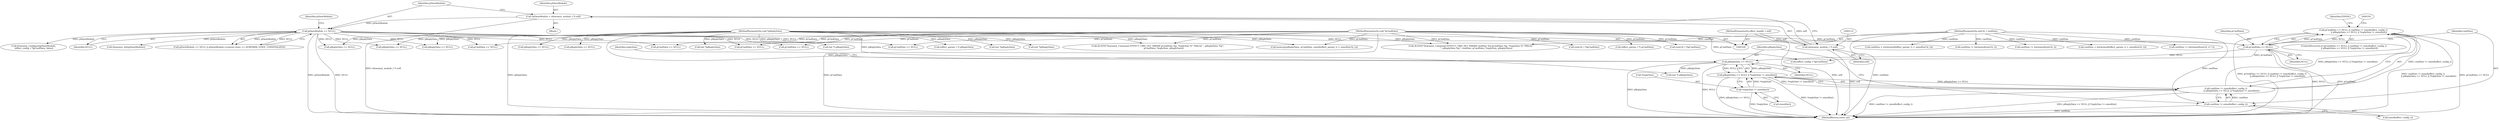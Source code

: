 digraph "1_Android_aeea52da00d210587fb3ed895de3d5f2e0264c88_0@API" {
"1000168" [label="(Call,pCmdData == NULL || cmdSize != sizeof(effect_config_t)\n                || pReplyData == NULL || *replySize != sizeof(int))"];
"1000169" [label="(Call,pCmdData == NULL)"];
"1000104" [label="(MethodParameterIn,void *pCmdData)"];
"1000118" [label="(Call,pDwmModule == NULL)"];
"1000109" [label="(Call,*pDwmModule = (downmix_module_t *) self)"];
"1000111" [label="(Call,(downmix_module_t *) self)"];
"1000101" [label="(MethodParameterIn,effect_handle_t self)"];
"1000172" [label="(Call,cmdSize != sizeof(effect_config_t)\n                || pReplyData == NULL || *replySize != sizeof(int))"];
"1000173" [label="(Call,cmdSize != sizeof(effect_config_t))"];
"1000103" [label="(MethodParameterIn,uint32_t cmdSize)"];
"1000177" [label="(Call,pReplyData == NULL || *replySize != sizeof(int))"];
"1000178" [label="(Call,pReplyData == NULL)"];
"1000106" [label="(MethodParameterIn,void *pReplyData)"];
"1000181" [label="(Call,*replySize != sizeof(int))"];
"1000312" [label="(Call,cmdSize < (int)(sizeof(effect_param_t) + sizeof(int32_t)))"];
"1000104" [label="(MethodParameterIn,void *pCmdData)"];
"1000113" [label="(Identifier,self)"];
"1000180" [label="(Identifier,NULL)"];
"1000101" [label="(MethodParameterIn,effect_handle_t self)"];
"1000171" [label="(Identifier,NULL)"];
"1000339" [label="(Call,(effect_param_t *) pCmdData)"];
"1000181" [label="(Call,*replySize != sizeof(int))"];
"1000124" [label="(Identifier,pDwmModule)"];
"1000322" [label="(Call,pReplyData == NULL)"];
"1000344" [label="(Call,(int *)pReplyData)"];
"1000177" [label="(Call,pReplyData == NULL || *replySize != sizeof(int))"];
"1000179" [label="(Identifier,pReplyData)"];
"1000163" [label="(Call,Downmix_Init(pDwmModule))"];
"1000119" [label="(Identifier,pDwmModule)"];
"1000167" [label="(ControlStructure,if (pCmdData == NULL || cmdSize != sizeof(effect_config_t)\n                || pReplyData == NULL || *replySize != sizeof(int)))"];
"1000183" [label="(Identifier,replySize)"];
"1000170" [label="(Identifier,pCmdData)"];
"1000103" [label="(MethodParameterIn,uint32_t cmdSize)"];
"1000255" [label="(Call,memcpy(pReplyData, pCmdData, sizeof(effect_param_t) + sizeof(int32_t)))"];
"1000169" [label="(Call,pCmdData == NULL)"];
"1000189" [label="(Identifier,EINVAL)"];
"1000120" [label="(Identifier,NULL)"];
"1000174" [label="(Identifier,cmdSize)"];
"1000407" [label="(Call,(int *)pReplyData)"];
"1000178" [label="(Call,pReplyData == NULL)"];
"1000525" [label="(Call,pCmdData == NULL)"];
"1000110" [label="(Identifier,pDwmModule)"];
"1000111" [label="(Call,(downmix_module_t *) self)"];
"1000548" [label="(MethodReturn,static int)"];
"1000192" [label="(Call,(int *) pReplyData)"];
"1000168" [label="(Call,pCmdData == NULL || cmdSize != sizeof(effect_config_t)\n                || pReplyData == NULL || *replySize != sizeof(int))"];
"1000454" [label="(Call,pCmdData == NULL)"];
"1000117" [label="(Call,pDwmModule == NULL || pDwmModule->context.state == DOWNMIX_STATE_UNINITIALIZED)"];
"1000146" [label="(Call,pReplyData == NULL)"];
"1000457" [label="(Call,cmdSize != (int)sizeof(uint32_t))"];
"1000308" [label="(Call,pCmdData == NULL)"];
"1000106" [label="(MethodParameterIn,void *pReplyData)"];
"1000175" [label="(Call,sizeof(effect_config_t))"];
"1000528" [label="(Call,cmdSize != (int)sizeof(uint32_t))"];
"1000220" [label="(Call,cmdSize < (int)(sizeof(effect_param_t) + sizeof(int32_t)))"];
"1000496" [label="(Call,(uint32_t *)pCmdData)"];
"1000197" [label="(Call,(effect_config_t *)pCmdData)"];
"1000160" [label="(Call,(int *) pReplyData)"];
"1000376" [label="(Call,pReplyData == NULL)"];
"1000173" [label="(Call,cmdSize != sizeof(effect_config_t))"];
"1000475" [label="(Call,cmdSize != (int)sizeof(uint32_t) * 2)"];
"1000182" [label="(Call,*replySize)"];
"1000172" [label="(Call,cmdSize != sizeof(effect_config_t)\n                || pReplyData == NULL || *replySize != sizeof(int))"];
"1000510" [label="(Call,(uint32_t *)pCmdData)"];
"1000208" [label="(Call,ALOGV(\"Downmix_Command EFFECT_CMD_GET_PARAM pCmdData %p, *replySize %\" PRIu32 \", pReplyData: %p\",\n                 pCmdData, *replySize, pReplyData))"];
"1000415" [label="(Call,pReplyData == NULL)"];
"1000184" [label="(Call,sizeof(int))"];
"1000195" [label="(Call,Downmix_Configure(pDwmModule,\n (effect_config_t *)pCmdData, false))"];
"1000107" [label="(Block,)"];
"1000216" [label="(Call,pCmdData == NULL)"];
"1000299" [label="(Call,ALOGV(\"Downmix_Command EFFECT_CMD_SET_PARAM cmdSize %d pCmdData %p, *replySize %\" PRIu32\n                 \", pReplyData %p\", cmdSize, pCmdData, *replySize, pReplyData))"];
"1000252" [label="(Call,(effect_param_t *) pReplyData)"];
"1000472" [label="(Call,pCmdData == NULL)"];
"1000118" [label="(Call,pDwmModule == NULL)"];
"1000446" [label="(Call,(int *)pReplyData)"];
"1000230" [label="(Call,pReplyData == NULL)"];
"1000109" [label="(Call,*pDwmModule = (downmix_module_t *) self)"];
"1000168" -> "1000167"  [label="AST: "];
"1000168" -> "1000169"  [label="CFG: "];
"1000168" -> "1000172"  [label="CFG: "];
"1000169" -> "1000168"  [label="AST: "];
"1000172" -> "1000168"  [label="AST: "];
"1000189" -> "1000168"  [label="CFG: "];
"1000193" -> "1000168"  [label="CFG: "];
"1000168" -> "1000548"  [label="DDG: pCmdData == NULL || cmdSize != sizeof(effect_config_t)\n                || pReplyData == NULL || *replySize != sizeof(int)"];
"1000168" -> "1000548"  [label="DDG: cmdSize != sizeof(effect_config_t)\n                || pReplyData == NULL || *replySize != sizeof(int)"];
"1000168" -> "1000548"  [label="DDG: pCmdData == NULL"];
"1000169" -> "1000168"  [label="DDG: pCmdData"];
"1000169" -> "1000168"  [label="DDG: NULL"];
"1000172" -> "1000168"  [label="DDG: cmdSize != sizeof(effect_config_t)"];
"1000172" -> "1000168"  [label="DDG: pReplyData == NULL || *replySize != sizeof(int)"];
"1000169" -> "1000171"  [label="CFG: "];
"1000170" -> "1000169"  [label="AST: "];
"1000171" -> "1000169"  [label="AST: "];
"1000174" -> "1000169"  [label="CFG: "];
"1000169" -> "1000548"  [label="DDG: NULL"];
"1000169" -> "1000548"  [label="DDG: pCmdData"];
"1000104" -> "1000169"  [label="DDG: pCmdData"];
"1000118" -> "1000169"  [label="DDG: NULL"];
"1000169" -> "1000178"  [label="DDG: NULL"];
"1000169" -> "1000197"  [label="DDG: pCmdData"];
"1000104" -> "1000100"  [label="AST: "];
"1000104" -> "1000548"  [label="DDG: pCmdData"];
"1000104" -> "1000197"  [label="DDG: pCmdData"];
"1000104" -> "1000208"  [label="DDG: pCmdData"];
"1000104" -> "1000216"  [label="DDG: pCmdData"];
"1000104" -> "1000255"  [label="DDG: pCmdData"];
"1000104" -> "1000299"  [label="DDG: pCmdData"];
"1000104" -> "1000308"  [label="DDG: pCmdData"];
"1000104" -> "1000339"  [label="DDG: pCmdData"];
"1000104" -> "1000454"  [label="DDG: pCmdData"];
"1000104" -> "1000472"  [label="DDG: pCmdData"];
"1000104" -> "1000496"  [label="DDG: pCmdData"];
"1000104" -> "1000510"  [label="DDG: pCmdData"];
"1000104" -> "1000525"  [label="DDG: pCmdData"];
"1000118" -> "1000117"  [label="AST: "];
"1000118" -> "1000120"  [label="CFG: "];
"1000119" -> "1000118"  [label="AST: "];
"1000120" -> "1000118"  [label="AST: "];
"1000124" -> "1000118"  [label="CFG: "];
"1000117" -> "1000118"  [label="CFG: "];
"1000118" -> "1000548"  [label="DDG: NULL"];
"1000118" -> "1000548"  [label="DDG: pDwmModule"];
"1000118" -> "1000117"  [label="DDG: pDwmModule"];
"1000118" -> "1000117"  [label="DDG: NULL"];
"1000109" -> "1000118"  [label="DDG: pDwmModule"];
"1000118" -> "1000146"  [label="DDG: NULL"];
"1000118" -> "1000163"  [label="DDG: pDwmModule"];
"1000118" -> "1000195"  [label="DDG: pDwmModule"];
"1000118" -> "1000216"  [label="DDG: NULL"];
"1000118" -> "1000308"  [label="DDG: NULL"];
"1000118" -> "1000376"  [label="DDG: NULL"];
"1000118" -> "1000415"  [label="DDG: NULL"];
"1000118" -> "1000454"  [label="DDG: NULL"];
"1000118" -> "1000472"  [label="DDG: NULL"];
"1000118" -> "1000525"  [label="DDG: NULL"];
"1000109" -> "1000107"  [label="AST: "];
"1000109" -> "1000111"  [label="CFG: "];
"1000110" -> "1000109"  [label="AST: "];
"1000111" -> "1000109"  [label="AST: "];
"1000119" -> "1000109"  [label="CFG: "];
"1000109" -> "1000548"  [label="DDG: (downmix_module_t *) self"];
"1000111" -> "1000109"  [label="DDG: self"];
"1000111" -> "1000113"  [label="CFG: "];
"1000112" -> "1000111"  [label="AST: "];
"1000113" -> "1000111"  [label="AST: "];
"1000111" -> "1000548"  [label="DDG: self"];
"1000101" -> "1000111"  [label="DDG: self"];
"1000101" -> "1000100"  [label="AST: "];
"1000101" -> "1000548"  [label="DDG: self"];
"1000172" -> "1000173"  [label="CFG: "];
"1000172" -> "1000177"  [label="CFG: "];
"1000173" -> "1000172"  [label="AST: "];
"1000177" -> "1000172"  [label="AST: "];
"1000172" -> "1000548"  [label="DDG: cmdSize != sizeof(effect_config_t)"];
"1000172" -> "1000548"  [label="DDG: pReplyData == NULL || *replySize != sizeof(int)"];
"1000173" -> "1000172"  [label="DDG: cmdSize"];
"1000177" -> "1000172"  [label="DDG: pReplyData == NULL"];
"1000177" -> "1000172"  [label="DDG: *replySize != sizeof(int)"];
"1000173" -> "1000175"  [label="CFG: "];
"1000174" -> "1000173"  [label="AST: "];
"1000175" -> "1000173"  [label="AST: "];
"1000179" -> "1000173"  [label="CFG: "];
"1000173" -> "1000548"  [label="DDG: cmdSize"];
"1000103" -> "1000173"  [label="DDG: cmdSize"];
"1000103" -> "1000100"  [label="AST: "];
"1000103" -> "1000548"  [label="DDG: cmdSize"];
"1000103" -> "1000220"  [label="DDG: cmdSize"];
"1000103" -> "1000299"  [label="DDG: cmdSize"];
"1000103" -> "1000312"  [label="DDG: cmdSize"];
"1000103" -> "1000457"  [label="DDG: cmdSize"];
"1000103" -> "1000475"  [label="DDG: cmdSize"];
"1000103" -> "1000528"  [label="DDG: cmdSize"];
"1000177" -> "1000178"  [label="CFG: "];
"1000177" -> "1000181"  [label="CFG: "];
"1000178" -> "1000177"  [label="AST: "];
"1000181" -> "1000177"  [label="AST: "];
"1000177" -> "1000548"  [label="DDG: pReplyData == NULL"];
"1000177" -> "1000548"  [label="DDG: *replySize != sizeof(int)"];
"1000178" -> "1000177"  [label="DDG: pReplyData"];
"1000178" -> "1000177"  [label="DDG: NULL"];
"1000181" -> "1000177"  [label="DDG: *replySize"];
"1000178" -> "1000180"  [label="CFG: "];
"1000179" -> "1000178"  [label="AST: "];
"1000180" -> "1000178"  [label="AST: "];
"1000183" -> "1000178"  [label="CFG: "];
"1000178" -> "1000548"  [label="DDG: pReplyData"];
"1000178" -> "1000548"  [label="DDG: NULL"];
"1000106" -> "1000178"  [label="DDG: pReplyData"];
"1000178" -> "1000192"  [label="DDG: pReplyData"];
"1000106" -> "1000100"  [label="AST: "];
"1000106" -> "1000548"  [label="DDG: pReplyData"];
"1000106" -> "1000146"  [label="DDG: pReplyData"];
"1000106" -> "1000160"  [label="DDG: pReplyData"];
"1000106" -> "1000192"  [label="DDG: pReplyData"];
"1000106" -> "1000208"  [label="DDG: pReplyData"];
"1000106" -> "1000230"  [label="DDG: pReplyData"];
"1000106" -> "1000252"  [label="DDG: pReplyData"];
"1000106" -> "1000255"  [label="DDG: pReplyData"];
"1000106" -> "1000299"  [label="DDG: pReplyData"];
"1000106" -> "1000322"  [label="DDG: pReplyData"];
"1000106" -> "1000344"  [label="DDG: pReplyData"];
"1000106" -> "1000376"  [label="DDG: pReplyData"];
"1000106" -> "1000407"  [label="DDG: pReplyData"];
"1000106" -> "1000415"  [label="DDG: pReplyData"];
"1000106" -> "1000446"  [label="DDG: pReplyData"];
"1000181" -> "1000184"  [label="CFG: "];
"1000182" -> "1000181"  [label="AST: "];
"1000184" -> "1000181"  [label="AST: "];
"1000181" -> "1000548"  [label="DDG: *replySize"];
}
